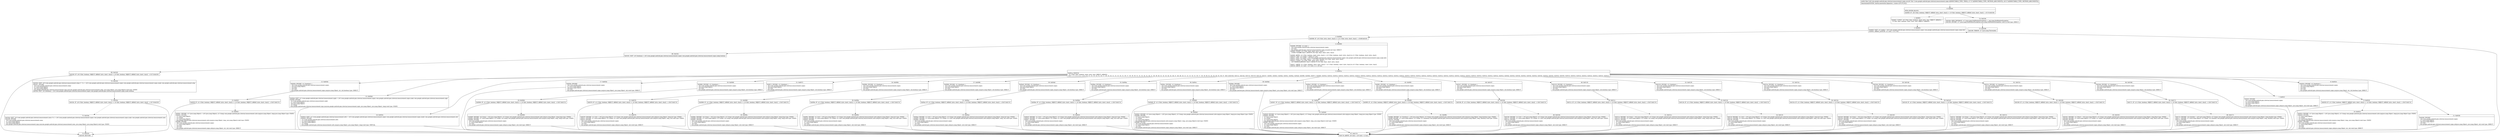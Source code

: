 digraph "CFG forcom.google.android.gms.internal.measurement.zzgm.zzc(Ljava\/lang\/Object;Ljava\/lang\/Object;)V" {
Node_0 [shape=record,label="{0\:\ 0x0000|MTH_ENTER_BLOCK\l|0x0000: IF  (r8 I:?[int, boolean, OBJECT, ARRAY, byte, short, char]) == (0 ?[int, boolean, OBJECT, ARRAY, byte, short, char])  \-\> B:74:0x0194 \l}"];
Node_1 [shape=record,label="{1\:\ 0x0002|0x0002: CONST  (r0 I:?[int, float, boolean, short, byte, char, OBJECT, ARRAY]) = \l  (0 ?[int, float, boolean, short, byte, char, OBJECT, ARRAY])\l \l}"];
Node_2 [shape=record,label="{2\:\ 0x0003|0x0003: IGET  (r1 I:int[]) = (r6 I:com.google.android.gms.internal.measurement.zzgm) com.google.android.gms.internal.measurement.zzgm.zzakj int[] \l0x0005: ARRAY_LENGTH  (r1 I:int) = (r1 I:?[]) \l}"];
Node_3 [shape=record,label="{3\:\ 0x0006|0x0006: IF  (r0 I:?[int, byte, short, char]) \>= (r1 I:?[int, byte, short, char])  \-\> B:68:0x0181 \l}"];
Node_4 [shape=record,label="{4\:\ 0x0008|0x0008: INVOKE  (r1 I:int) = \l  (r6 I:com.google.android.gms.internal.measurement.zzgm)\l  (r0 I:int)\l com.google.android.gms.internal.measurement.zzgm.zzca(int):int type: DIRECT \l0x000c: CONST  (r2 I:?[int, float, short, byte, char]) = \l  (1048575(0xfffff, float:1.469367E\-39) ?[int, float, short, byte, char])\l \l0x000f: ARITH  (r2 I:?[int, boolean, short, byte, char]) = (r2 I:?[int, boolean, short, byte, char]) & (r1 I:?[int, boolean, short, byte, char]) \l0x0010: CAST  (r2 I:long) = (long) (r2 I:int) \l0x0011: IGET  (r4 I:int[]) = (r6 I:com.google.android.gms.internal.measurement.zzgm) com.google.android.gms.internal.measurement.zzgm.zzakj int[] \l0x0013: AGET  (r4 I:?[int, float]) = (r4 I:?[int, float][]), (r0 I:?[int, short, byte, char]) \l0x0015: CONST  (r5 I:?[int, float, short, byte, char]) = \l  (267386880(0xff00000, float:2.3665827E\-29) ?[int, float, short, byte, char])\l \l0x0017: ARITH  (r1 I:?[int, boolean, short, byte, char]) = (r1 I:?[int, boolean, short, byte, char]) & (r5 I:?[int, boolean, short, byte, char]) \l0x0018: ARITH  (r1 I:int) = (r1 I:int) \>\>\> (20 int) \l}"];
Node_5 [shape=record,label="{5\:\ 0x001a|0x001a: SWITCH  \l  (r1 I:?[int, float, boolean, short, byte, char, OBJECT, ARRAY])\l k:[0, 1, 2, 3, 4, 5, 6, 7, 8, 9, 10, 11, 12, 13, 14, 15, 16, 17, 18, 19, 20, 21, 22, 23, 24, 25, 26, 27, 28, 29, 30, 31, 32, 33, 34, 35, 36, 37, 38, 39, 40, 41, 42, 43, 44, 45, 46, 47, 48, 49, 50, 51, 52, 53, 54, 55, 56, 57, 58, 59, 60, 61, 62, 63, 64, 65, 66, 67, 68] t:[0x016d, 0x015c, 0x014b, 0x013a, 0x0129, 0x0118, 0x0107, 0x00f5, 0x00e3, 0x00de, 0x00cc, 0x00ba, 0x00a8, 0x0096, 0x0084, 0x0072, 0x0060, 0x005b, 0x0054, 0x0054, 0x0054, 0x0054, 0x0054, 0x0054, 0x0054, 0x0054, 0x0054, 0x0054, 0x0054, 0x0054, 0x0054, 0x0054, 0x0054, 0x0054, 0x0054, 0x0054, 0x0054, 0x0054, 0x0054, 0x0054, 0x0054, 0x0054, 0x0054, 0x0054, 0x0054, 0x0054, 0x0054, 0x0054, 0x0054, 0x0054, 0x004d, 0x003b, 0x003b, 0x003b, 0x003b, 0x003b, 0x003b, 0x003b, 0x003b, 0x003b, 0x0036, 0x0024, 0x0024, 0x0024, 0x0024, 0x0024, 0x0024, 0x0024, 0x001f] \l}"];
Node_7 [shape=record,label="{7\:\ 0x001f|0x001f: INVOKE  \l  (r6 I:com.google.android.gms.internal.measurement.zzgm)\l  (r7 I:java.lang.Object)\l  (r8 I:java.lang.Object)\l  (r0 I:int)\l com.google.android.gms.internal.measurement.zzgm.zzb(java.lang.Object, java.lang.Object, int):void type: DIRECT \l}"];
Node_8 [shape=record,label="{8\:\ 0x0024|0x0024: INVOKE  (r1 I:boolean) = \l  (r6 I:com.google.android.gms.internal.measurement.zzgm)\l  (r8 I:java.lang.Object)\l  (r4 I:int)\l  (r0 I:int)\l com.google.android.gms.internal.measurement.zzgm.zza(java.lang.Object, int, int):boolean type: DIRECT \l}"];
Node_9 [shape=record,label="{9\:\ 0x0028|0x0028: IF  (r1 I:?[int, boolean, OBJECT, ARRAY, byte, short, char]) == (0 ?[int, boolean, OBJECT, ARRAY, byte, short, char])  \-\> B:67:0x017d \l}"];
Node_10 [shape=record,label="{10\:\ 0x002a|0x002a: INVOKE  (r1 I:java.lang.Object) = (r8 I:java.lang.Object), (r2 I:long) com.google.android.gms.internal.measurement.zzhv.zzp(java.lang.Object, long):java.lang.Object type: STATIC \l0x002e: INVOKE  \l  (r7 I:java.lang.Object)\l  (r2 I:long)\l  (r1 I:java.lang.Object)\l com.google.android.gms.internal.measurement.zzhv.zza(java.lang.Object, long, java.lang.Object):void type: STATIC \l0x0031: INVOKE  \l  (r6 I:com.google.android.gms.internal.measurement.zzgm)\l  (r7 I:java.lang.Object)\l  (r4 I:int)\l  (r0 I:int)\l com.google.android.gms.internal.measurement.zzgm.zzb(java.lang.Object, int, int):void type: DIRECT \l}"];
Node_11 [shape=record,label="{11\:\ 0x0036|0x0036: INVOKE  \l  (r6 I:com.google.android.gms.internal.measurement.zzgm)\l  (r7 I:java.lang.Object)\l  (r8 I:java.lang.Object)\l  (r0 I:int)\l com.google.android.gms.internal.measurement.zzgm.zzb(java.lang.Object, java.lang.Object, int):void type: DIRECT \l}"];
Node_12 [shape=record,label="{12\:\ 0x003b|0x003b: INVOKE  (r1 I:boolean) = \l  (r6 I:com.google.android.gms.internal.measurement.zzgm)\l  (r8 I:java.lang.Object)\l  (r4 I:int)\l  (r0 I:int)\l com.google.android.gms.internal.measurement.zzgm.zza(java.lang.Object, int, int):boolean type: DIRECT \l}"];
Node_13 [shape=record,label="{13\:\ 0x003f|0x003f: IF  (r1 I:?[int, boolean, OBJECT, ARRAY, byte, short, char]) == (0 ?[int, boolean, OBJECT, ARRAY, byte, short, char])  \-\> B:67:0x017d \l}"];
Node_14 [shape=record,label="{14\:\ 0x0041|0x0041: INVOKE  (r1 I:java.lang.Object) = (r8 I:java.lang.Object), (r2 I:long) com.google.android.gms.internal.measurement.zzhv.zzp(java.lang.Object, long):java.lang.Object type: STATIC \l0x0045: INVOKE  \l  (r7 I:java.lang.Object)\l  (r2 I:long)\l  (r1 I:java.lang.Object)\l com.google.android.gms.internal.measurement.zzhv.zza(java.lang.Object, long, java.lang.Object):void type: STATIC \l0x0048: INVOKE  \l  (r6 I:com.google.android.gms.internal.measurement.zzgm)\l  (r7 I:java.lang.Object)\l  (r4 I:int)\l  (r0 I:int)\l com.google.android.gms.internal.measurement.zzgm.zzb(java.lang.Object, int, int):void type: DIRECT \l}"];
Node_15 [shape=record,label="{15\:\ 0x004d|0x004d: IGET  (r1 I:com.google.android.gms.internal.measurement.zzgb) = (r6 I:com.google.android.gms.internal.measurement.zzgm) com.google.android.gms.internal.measurement.zzgm.zzakz com.google.android.gms.internal.measurement.zzgb \l0x004f: INVOKE  \l  (r1 I:com.google.android.gms.internal.measurement.zzgb)\l  (r7 I:java.lang.Object)\l  (r8 I:java.lang.Object)\l  (r2 I:long)\l com.google.android.gms.internal.measurement.zzgz.zza(com.google.android.gms.internal.measurement.zzgb, java.lang.Object, java.lang.Object, long):void type: STATIC \l}"];
Node_16 [shape=record,label="{16\:\ 0x0054|0x0054: IGET  (r1 I:com.google.android.gms.internal.measurement.zzfs) = (r6 I:com.google.android.gms.internal.measurement.zzgm) com.google.android.gms.internal.measurement.zzgm.zzakw com.google.android.gms.internal.measurement.zzfs \l0x0056: INVOKE  \l  (r1 I:com.google.android.gms.internal.measurement.zzfs)\l  (r7 I:java.lang.Object)\l  (r8 I:java.lang.Object)\l  (r2 I:long)\l com.google.android.gms.internal.measurement.zzfs.zza(java.lang.Object, java.lang.Object, long):void type: VIRTUAL \l}"];
Node_17 [shape=record,label="{17\:\ 0x005b|0x005b: INVOKE  \l  (r6 I:com.google.android.gms.internal.measurement.zzgm)\l  (r7 I:java.lang.Object)\l  (r8 I:java.lang.Object)\l  (r0 I:int)\l com.google.android.gms.internal.measurement.zzgm.zza(java.lang.Object, java.lang.Object, int):void type: DIRECT \l}"];
Node_18 [shape=record,label="{18\:\ 0x0060|0x0060: INVOKE  (r1 I:boolean) = \l  (r6 I:com.google.android.gms.internal.measurement.zzgm)\l  (r8 I:java.lang.Object)\l  (r0 I:int)\l com.google.android.gms.internal.measurement.zzgm.zza(java.lang.Object, int):boolean type: DIRECT \l}"];
Node_19 [shape=record,label="{19\:\ 0x0064|0x0064: IF  (r1 I:?[int, boolean, OBJECT, ARRAY, byte, short, char]) == (0 ?[int, boolean, OBJECT, ARRAY, byte, short, char])  \-\> B:67:0x017d \l}"];
Node_20 [shape=record,label="{20\:\ 0x0066|0x0066: INVOKE  (r4 I:long) = (r8 I:java.lang.Object), (r2 I:long) com.google.android.gms.internal.measurement.zzhv.zzl(java.lang.Object, long):long type: STATIC \l0x006a: INVOKE  (r7 I:java.lang.Object), (r2 I:long), (r4 I:long) com.google.android.gms.internal.measurement.zzhv.zza(java.lang.Object, long, long):void type: STATIC \l0x006d: INVOKE  \l  (r6 I:com.google.android.gms.internal.measurement.zzgm)\l  (r7 I:java.lang.Object)\l  (r0 I:int)\l com.google.android.gms.internal.measurement.zzgm.zzb(java.lang.Object, int):void type: DIRECT \l}"];
Node_21 [shape=record,label="{21\:\ 0x0072|0x0072: INVOKE  (r1 I:boolean) = \l  (r6 I:com.google.android.gms.internal.measurement.zzgm)\l  (r8 I:java.lang.Object)\l  (r0 I:int)\l com.google.android.gms.internal.measurement.zzgm.zza(java.lang.Object, int):boolean type: DIRECT \l}"];
Node_22 [shape=record,label="{22\:\ 0x0076|0x0076: IF  (r1 I:?[int, boolean, OBJECT, ARRAY, byte, short, char]) == (0 ?[int, boolean, OBJECT, ARRAY, byte, short, char])  \-\> B:67:0x017d \l}"];
Node_23 [shape=record,label="{23\:\ 0x0078|0x0078: INVOKE  (r1 I:int) = (r8 I:java.lang.Object), (r2 I:long) com.google.android.gms.internal.measurement.zzhv.zzk(java.lang.Object, long):int type: STATIC \l0x007c: INVOKE  (r7 I:java.lang.Object), (r2 I:long), (r1 I:int) com.google.android.gms.internal.measurement.zzhv.zzb(java.lang.Object, long, int):void type: STATIC \l0x007f: INVOKE  \l  (r6 I:com.google.android.gms.internal.measurement.zzgm)\l  (r7 I:java.lang.Object)\l  (r0 I:int)\l com.google.android.gms.internal.measurement.zzgm.zzb(java.lang.Object, int):void type: DIRECT \l}"];
Node_24 [shape=record,label="{24\:\ 0x0084|0x0084: INVOKE  (r1 I:boolean) = \l  (r6 I:com.google.android.gms.internal.measurement.zzgm)\l  (r8 I:java.lang.Object)\l  (r0 I:int)\l com.google.android.gms.internal.measurement.zzgm.zza(java.lang.Object, int):boolean type: DIRECT \l}"];
Node_25 [shape=record,label="{25\:\ 0x0088|0x0088: IF  (r1 I:?[int, boolean, OBJECT, ARRAY, byte, short, char]) == (0 ?[int, boolean, OBJECT, ARRAY, byte, short, char])  \-\> B:67:0x017d \l}"];
Node_26 [shape=record,label="{26\:\ 0x008a|0x008a: INVOKE  (r4 I:long) = (r8 I:java.lang.Object), (r2 I:long) com.google.android.gms.internal.measurement.zzhv.zzl(java.lang.Object, long):long type: STATIC \l0x008e: INVOKE  (r7 I:java.lang.Object), (r2 I:long), (r4 I:long) com.google.android.gms.internal.measurement.zzhv.zza(java.lang.Object, long, long):void type: STATIC \l0x0091: INVOKE  \l  (r6 I:com.google.android.gms.internal.measurement.zzgm)\l  (r7 I:java.lang.Object)\l  (r0 I:int)\l com.google.android.gms.internal.measurement.zzgm.zzb(java.lang.Object, int):void type: DIRECT \l}"];
Node_27 [shape=record,label="{27\:\ 0x0096|0x0096: INVOKE  (r1 I:boolean) = \l  (r6 I:com.google.android.gms.internal.measurement.zzgm)\l  (r8 I:java.lang.Object)\l  (r0 I:int)\l com.google.android.gms.internal.measurement.zzgm.zza(java.lang.Object, int):boolean type: DIRECT \l}"];
Node_28 [shape=record,label="{28\:\ 0x009a|0x009a: IF  (r1 I:?[int, boolean, OBJECT, ARRAY, byte, short, char]) == (0 ?[int, boolean, OBJECT, ARRAY, byte, short, char])  \-\> B:67:0x017d \l}"];
Node_29 [shape=record,label="{29\:\ 0x009c|0x009c: INVOKE  (r1 I:int) = (r8 I:java.lang.Object), (r2 I:long) com.google.android.gms.internal.measurement.zzhv.zzk(java.lang.Object, long):int type: STATIC \l0x00a0: INVOKE  (r7 I:java.lang.Object), (r2 I:long), (r1 I:int) com.google.android.gms.internal.measurement.zzhv.zzb(java.lang.Object, long, int):void type: STATIC \l0x00a3: INVOKE  \l  (r6 I:com.google.android.gms.internal.measurement.zzgm)\l  (r7 I:java.lang.Object)\l  (r0 I:int)\l com.google.android.gms.internal.measurement.zzgm.zzb(java.lang.Object, int):void type: DIRECT \l}"];
Node_30 [shape=record,label="{30\:\ 0x00a8|0x00a8: INVOKE  (r1 I:boolean) = \l  (r6 I:com.google.android.gms.internal.measurement.zzgm)\l  (r8 I:java.lang.Object)\l  (r0 I:int)\l com.google.android.gms.internal.measurement.zzgm.zza(java.lang.Object, int):boolean type: DIRECT \l}"];
Node_31 [shape=record,label="{31\:\ 0x00ac|0x00ac: IF  (r1 I:?[int, boolean, OBJECT, ARRAY, byte, short, char]) == (0 ?[int, boolean, OBJECT, ARRAY, byte, short, char])  \-\> B:67:0x017d \l}"];
Node_32 [shape=record,label="{32\:\ 0x00ae|0x00ae: INVOKE  (r1 I:int) = (r8 I:java.lang.Object), (r2 I:long) com.google.android.gms.internal.measurement.zzhv.zzk(java.lang.Object, long):int type: STATIC \l0x00b2: INVOKE  (r7 I:java.lang.Object), (r2 I:long), (r1 I:int) com.google.android.gms.internal.measurement.zzhv.zzb(java.lang.Object, long, int):void type: STATIC \l0x00b5: INVOKE  \l  (r6 I:com.google.android.gms.internal.measurement.zzgm)\l  (r7 I:java.lang.Object)\l  (r0 I:int)\l com.google.android.gms.internal.measurement.zzgm.zzb(java.lang.Object, int):void type: DIRECT \l}"];
Node_33 [shape=record,label="{33\:\ 0x00ba|0x00ba: INVOKE  (r1 I:boolean) = \l  (r6 I:com.google.android.gms.internal.measurement.zzgm)\l  (r8 I:java.lang.Object)\l  (r0 I:int)\l com.google.android.gms.internal.measurement.zzgm.zza(java.lang.Object, int):boolean type: DIRECT \l}"];
Node_34 [shape=record,label="{34\:\ 0x00be|0x00be: IF  (r1 I:?[int, boolean, OBJECT, ARRAY, byte, short, char]) == (0 ?[int, boolean, OBJECT, ARRAY, byte, short, char])  \-\> B:67:0x017d \l}"];
Node_35 [shape=record,label="{35\:\ 0x00c0|0x00c0: INVOKE  (r1 I:int) = (r8 I:java.lang.Object), (r2 I:long) com.google.android.gms.internal.measurement.zzhv.zzk(java.lang.Object, long):int type: STATIC \l0x00c4: INVOKE  (r7 I:java.lang.Object), (r2 I:long), (r1 I:int) com.google.android.gms.internal.measurement.zzhv.zzb(java.lang.Object, long, int):void type: STATIC \l0x00c7: INVOKE  \l  (r6 I:com.google.android.gms.internal.measurement.zzgm)\l  (r7 I:java.lang.Object)\l  (r0 I:int)\l com.google.android.gms.internal.measurement.zzgm.zzb(java.lang.Object, int):void type: DIRECT \l}"];
Node_36 [shape=record,label="{36\:\ 0x00cc|0x00cc: INVOKE  (r1 I:boolean) = \l  (r6 I:com.google.android.gms.internal.measurement.zzgm)\l  (r8 I:java.lang.Object)\l  (r0 I:int)\l com.google.android.gms.internal.measurement.zzgm.zza(java.lang.Object, int):boolean type: DIRECT \l}"];
Node_37 [shape=record,label="{37\:\ 0x00d0|0x00d0: IF  (r1 I:?[int, boolean, OBJECT, ARRAY, byte, short, char]) == (0 ?[int, boolean, OBJECT, ARRAY, byte, short, char])  \-\> B:67:0x017d \l}"];
Node_38 [shape=record,label="{38\:\ 0x00d2|0x00d2: INVOKE  (r1 I:java.lang.Object) = (r8 I:java.lang.Object), (r2 I:long) com.google.android.gms.internal.measurement.zzhv.zzp(java.lang.Object, long):java.lang.Object type: STATIC \l0x00d6: INVOKE  \l  (r7 I:java.lang.Object)\l  (r2 I:long)\l  (r1 I:java.lang.Object)\l com.google.android.gms.internal.measurement.zzhv.zza(java.lang.Object, long, java.lang.Object):void type: STATIC \l0x00d9: INVOKE  \l  (r6 I:com.google.android.gms.internal.measurement.zzgm)\l  (r7 I:java.lang.Object)\l  (r0 I:int)\l com.google.android.gms.internal.measurement.zzgm.zzb(java.lang.Object, int):void type: DIRECT \l}"];
Node_39 [shape=record,label="{39\:\ 0x00de|0x00de: INVOKE  \l  (r6 I:com.google.android.gms.internal.measurement.zzgm)\l  (r7 I:java.lang.Object)\l  (r8 I:java.lang.Object)\l  (r0 I:int)\l com.google.android.gms.internal.measurement.zzgm.zza(java.lang.Object, java.lang.Object, int):void type: DIRECT \l}"];
Node_40 [shape=record,label="{40\:\ 0x00e3|0x00e3: INVOKE  (r1 I:boolean) = \l  (r6 I:com.google.android.gms.internal.measurement.zzgm)\l  (r8 I:java.lang.Object)\l  (r0 I:int)\l com.google.android.gms.internal.measurement.zzgm.zza(java.lang.Object, int):boolean type: DIRECT \l}"];
Node_41 [shape=record,label="{41\:\ 0x00e7|0x00e7: IF  (r1 I:?[int, boolean, OBJECT, ARRAY, byte, short, char]) == (0 ?[int, boolean, OBJECT, ARRAY, byte, short, char])  \-\> B:67:0x017d \l}"];
Node_42 [shape=record,label="{42\:\ 0x00e9|0x00e9: INVOKE  (r1 I:java.lang.Object) = (r8 I:java.lang.Object), (r2 I:long) com.google.android.gms.internal.measurement.zzhv.zzp(java.lang.Object, long):java.lang.Object type: STATIC \l0x00ed: INVOKE  \l  (r7 I:java.lang.Object)\l  (r2 I:long)\l  (r1 I:java.lang.Object)\l com.google.android.gms.internal.measurement.zzhv.zza(java.lang.Object, long, java.lang.Object):void type: STATIC \l0x00f0: INVOKE  \l  (r6 I:com.google.android.gms.internal.measurement.zzgm)\l  (r7 I:java.lang.Object)\l  (r0 I:int)\l com.google.android.gms.internal.measurement.zzgm.zzb(java.lang.Object, int):void type: DIRECT \l}"];
Node_43 [shape=record,label="{43\:\ 0x00f5|0x00f5: INVOKE  (r1 I:boolean) = \l  (r6 I:com.google.android.gms.internal.measurement.zzgm)\l  (r8 I:java.lang.Object)\l  (r0 I:int)\l com.google.android.gms.internal.measurement.zzgm.zza(java.lang.Object, int):boolean type: DIRECT \l}"];
Node_44 [shape=record,label="{44\:\ 0x00f9|0x00f9: IF  (r1 I:?[int, boolean, OBJECT, ARRAY, byte, short, char]) == (0 ?[int, boolean, OBJECT, ARRAY, byte, short, char])  \-\> B:67:0x017d \l}"];
Node_45 [shape=record,label="{45\:\ 0x00fb|0x00fb: INVOKE  (r1 I:boolean) = (r8 I:java.lang.Object), (r2 I:long) com.google.android.gms.internal.measurement.zzhv.zzm(java.lang.Object, long):boolean type: STATIC \l0x00ff: INVOKE  (r7 I:java.lang.Object), (r2 I:long), (r1 I:boolean) com.google.android.gms.internal.measurement.zzhv.zza(java.lang.Object, long, boolean):void type: STATIC \l0x0102: INVOKE  \l  (r6 I:com.google.android.gms.internal.measurement.zzgm)\l  (r7 I:java.lang.Object)\l  (r0 I:int)\l com.google.android.gms.internal.measurement.zzgm.zzb(java.lang.Object, int):void type: DIRECT \l}"];
Node_46 [shape=record,label="{46\:\ 0x0107|0x0107: INVOKE  (r1 I:boolean) = \l  (r6 I:com.google.android.gms.internal.measurement.zzgm)\l  (r8 I:java.lang.Object)\l  (r0 I:int)\l com.google.android.gms.internal.measurement.zzgm.zza(java.lang.Object, int):boolean type: DIRECT \l}"];
Node_47 [shape=record,label="{47\:\ 0x010b|0x010b: IF  (r1 I:?[int, boolean, OBJECT, ARRAY, byte, short, char]) == (0 ?[int, boolean, OBJECT, ARRAY, byte, short, char])  \-\> B:67:0x017d \l}"];
Node_48 [shape=record,label="{48\:\ 0x010d|0x010d: INVOKE  (r1 I:int) = (r8 I:java.lang.Object), (r2 I:long) com.google.android.gms.internal.measurement.zzhv.zzk(java.lang.Object, long):int type: STATIC \l0x0111: INVOKE  (r7 I:java.lang.Object), (r2 I:long), (r1 I:int) com.google.android.gms.internal.measurement.zzhv.zzb(java.lang.Object, long, int):void type: STATIC \l0x0114: INVOKE  \l  (r6 I:com.google.android.gms.internal.measurement.zzgm)\l  (r7 I:java.lang.Object)\l  (r0 I:int)\l com.google.android.gms.internal.measurement.zzgm.zzb(java.lang.Object, int):void type: DIRECT \l}"];
Node_49 [shape=record,label="{49\:\ 0x0118|0x0118: INVOKE  (r1 I:boolean) = \l  (r6 I:com.google.android.gms.internal.measurement.zzgm)\l  (r8 I:java.lang.Object)\l  (r0 I:int)\l com.google.android.gms.internal.measurement.zzgm.zza(java.lang.Object, int):boolean type: DIRECT \l}"];
Node_50 [shape=record,label="{50\:\ 0x011c|0x011c: IF  (r1 I:?[int, boolean, OBJECT, ARRAY, byte, short, char]) == (0 ?[int, boolean, OBJECT, ARRAY, byte, short, char])  \-\> B:67:0x017d \l}"];
Node_51 [shape=record,label="{51\:\ 0x011e|0x011e: INVOKE  (r4 I:long) = (r8 I:java.lang.Object), (r2 I:long) com.google.android.gms.internal.measurement.zzhv.zzl(java.lang.Object, long):long type: STATIC \l0x0122: INVOKE  (r7 I:java.lang.Object), (r2 I:long), (r4 I:long) com.google.android.gms.internal.measurement.zzhv.zza(java.lang.Object, long, long):void type: STATIC \l0x0125: INVOKE  \l  (r6 I:com.google.android.gms.internal.measurement.zzgm)\l  (r7 I:java.lang.Object)\l  (r0 I:int)\l com.google.android.gms.internal.measurement.zzgm.zzb(java.lang.Object, int):void type: DIRECT \l}"];
Node_52 [shape=record,label="{52\:\ 0x0129|0x0129: INVOKE  (r1 I:boolean) = \l  (r6 I:com.google.android.gms.internal.measurement.zzgm)\l  (r8 I:java.lang.Object)\l  (r0 I:int)\l com.google.android.gms.internal.measurement.zzgm.zza(java.lang.Object, int):boolean type: DIRECT \l}"];
Node_53 [shape=record,label="{53\:\ 0x012d|0x012d: IF  (r1 I:?[int, boolean, OBJECT, ARRAY, byte, short, char]) == (0 ?[int, boolean, OBJECT, ARRAY, byte, short, char])  \-\> B:67:0x017d \l}"];
Node_54 [shape=record,label="{54\:\ 0x012f|0x012f: INVOKE  (r1 I:int) = (r8 I:java.lang.Object), (r2 I:long) com.google.android.gms.internal.measurement.zzhv.zzk(java.lang.Object, long):int type: STATIC \l0x0133: INVOKE  (r7 I:java.lang.Object), (r2 I:long), (r1 I:int) com.google.android.gms.internal.measurement.zzhv.zzb(java.lang.Object, long, int):void type: STATIC \l0x0136: INVOKE  \l  (r6 I:com.google.android.gms.internal.measurement.zzgm)\l  (r7 I:java.lang.Object)\l  (r0 I:int)\l com.google.android.gms.internal.measurement.zzgm.zzb(java.lang.Object, int):void type: DIRECT \l}"];
Node_55 [shape=record,label="{55\:\ 0x013a|0x013a: INVOKE  (r1 I:boolean) = \l  (r6 I:com.google.android.gms.internal.measurement.zzgm)\l  (r8 I:java.lang.Object)\l  (r0 I:int)\l com.google.android.gms.internal.measurement.zzgm.zza(java.lang.Object, int):boolean type: DIRECT \l}"];
Node_56 [shape=record,label="{56\:\ 0x013e|0x013e: IF  (r1 I:?[int, boolean, OBJECT, ARRAY, byte, short, char]) == (0 ?[int, boolean, OBJECT, ARRAY, byte, short, char])  \-\> B:67:0x017d \l}"];
Node_57 [shape=record,label="{57\:\ 0x0140|0x0140: INVOKE  (r4 I:long) = (r8 I:java.lang.Object), (r2 I:long) com.google.android.gms.internal.measurement.zzhv.zzl(java.lang.Object, long):long type: STATIC \l0x0144: INVOKE  (r7 I:java.lang.Object), (r2 I:long), (r4 I:long) com.google.android.gms.internal.measurement.zzhv.zza(java.lang.Object, long, long):void type: STATIC \l0x0147: INVOKE  \l  (r6 I:com.google.android.gms.internal.measurement.zzgm)\l  (r7 I:java.lang.Object)\l  (r0 I:int)\l com.google.android.gms.internal.measurement.zzgm.zzb(java.lang.Object, int):void type: DIRECT \l}"];
Node_58 [shape=record,label="{58\:\ 0x014b|0x014b: INVOKE  (r1 I:boolean) = \l  (r6 I:com.google.android.gms.internal.measurement.zzgm)\l  (r8 I:java.lang.Object)\l  (r0 I:int)\l com.google.android.gms.internal.measurement.zzgm.zza(java.lang.Object, int):boolean type: DIRECT \l}"];
Node_59 [shape=record,label="{59\:\ 0x014f|0x014f: IF  (r1 I:?[int, boolean, OBJECT, ARRAY, byte, short, char]) == (0 ?[int, boolean, OBJECT, ARRAY, byte, short, char])  \-\> B:67:0x017d \l}"];
Node_60 [shape=record,label="{60\:\ 0x0151|0x0151: INVOKE  (r4 I:long) = (r8 I:java.lang.Object), (r2 I:long) com.google.android.gms.internal.measurement.zzhv.zzl(java.lang.Object, long):long type: STATIC \l0x0155: INVOKE  (r7 I:java.lang.Object), (r2 I:long), (r4 I:long) com.google.android.gms.internal.measurement.zzhv.zza(java.lang.Object, long, long):void type: STATIC \l0x0158: INVOKE  \l  (r6 I:com.google.android.gms.internal.measurement.zzgm)\l  (r7 I:java.lang.Object)\l  (r0 I:int)\l com.google.android.gms.internal.measurement.zzgm.zzb(java.lang.Object, int):void type: DIRECT \l}"];
Node_61 [shape=record,label="{61\:\ 0x015c|0x015c: INVOKE  (r1 I:boolean) = \l  (r6 I:com.google.android.gms.internal.measurement.zzgm)\l  (r8 I:java.lang.Object)\l  (r0 I:int)\l com.google.android.gms.internal.measurement.zzgm.zza(java.lang.Object, int):boolean type: DIRECT \l}"];
Node_62 [shape=record,label="{62\:\ 0x0160|0x0160: IF  (r1 I:?[int, boolean, OBJECT, ARRAY, byte, short, char]) == (0 ?[int, boolean, OBJECT, ARRAY, byte, short, char])  \-\> B:67:0x017d \l}"];
Node_63 [shape=record,label="{63\:\ 0x0162|0x0162: INVOKE  (r1 I:float) = (r8 I:java.lang.Object), (r2 I:long) com.google.android.gms.internal.measurement.zzhv.zzn(java.lang.Object, long):float type: STATIC \l0x0166: INVOKE  (r7 I:java.lang.Object), (r2 I:long), (r1 I:float) com.google.android.gms.internal.measurement.zzhv.zza(java.lang.Object, long, float):void type: STATIC \l0x0169: INVOKE  \l  (r6 I:com.google.android.gms.internal.measurement.zzgm)\l  (r7 I:java.lang.Object)\l  (r0 I:int)\l com.google.android.gms.internal.measurement.zzgm.zzb(java.lang.Object, int):void type: DIRECT \l}"];
Node_64 [shape=record,label="{64\:\ 0x016d|0x016d: INVOKE  (r1 I:boolean) = \l  (r6 I:com.google.android.gms.internal.measurement.zzgm)\l  (r8 I:java.lang.Object)\l  (r0 I:int)\l com.google.android.gms.internal.measurement.zzgm.zza(java.lang.Object, int):boolean type: DIRECT \l}"];
Node_65 [shape=record,label="{65\:\ 0x0171|0x0171: IF  (r1 I:?[int, boolean, OBJECT, ARRAY, byte, short, char]) == (0 ?[int, boolean, OBJECT, ARRAY, byte, short, char])  \-\> B:67:0x017d \l}"];
Node_66 [shape=record,label="{66\:\ 0x0173|0x0173: INVOKE  (r4 I:double) = (r8 I:java.lang.Object), (r2 I:long) com.google.android.gms.internal.measurement.zzhv.zzo(java.lang.Object, long):double type: STATIC \l0x0177: INVOKE  (r7 I:java.lang.Object), (r2 I:long), (r4 I:double) com.google.android.gms.internal.measurement.zzhv.zza(java.lang.Object, long, double):void type: STATIC \l0x017a: INVOKE  \l  (r6 I:com.google.android.gms.internal.measurement.zzgm)\l  (r7 I:java.lang.Object)\l  (r0 I:int)\l com.google.android.gms.internal.measurement.zzgm.zzb(java.lang.Object, int):void type: DIRECT \l}"];
Node_67 [shape=record,label="{67\:\ 0x017d|0x017d: ARITH  (r0 I:int) = (r0 I:int) + (3 int) \l}"];
Node_68 [shape=record,label="{68\:\ 0x0181|0x0181: IGET  (r0 I:boolean) = (r6 I:com.google.android.gms.internal.measurement.zzgm) com.google.android.gms.internal.measurement.zzgm.zzakq boolean \l}"];
Node_69 [shape=record,label="{69\:\ 0x0183|0x0183: IF  (r0 I:?[int, boolean, OBJECT, ARRAY, byte, short, char]) != (0 ?[int, boolean, OBJECT, ARRAY, byte, short, char])  \-\> B:73:0x0193 \l}"];
Node_70 [shape=record,label="{70\:\ 0x0185|0x0185: IGET  (r0 I:com.google.android.gms.internal.measurement.zzhp\<?, ?\>) = (r6 I:com.google.android.gms.internal.measurement.zzgm) com.google.android.gms.internal.measurement.zzgm.zzakx com.google.android.gms.internal.measurement.zzhp \l0x0187: INVOKE  \l  (r0 I:com.google.android.gms.internal.measurement.zzhp)\l  (r7 I:java.lang.Object)\l  (r8 I:java.lang.Object)\l com.google.android.gms.internal.measurement.zzgz.zza(com.google.android.gms.internal.measurement.zzhp, java.lang.Object, java.lang.Object):void type: STATIC \l0x018a: IGET  (r0 I:boolean) = (r6 I:com.google.android.gms.internal.measurement.zzgm) com.google.android.gms.internal.measurement.zzgm.zzako boolean \l}"];
Node_71 [shape=record,label="{71\:\ 0x018c|0x018c: IF  (r0 I:?[int, boolean, OBJECT, ARRAY, byte, short, char]) == (0 ?[int, boolean, OBJECT, ARRAY, byte, short, char])  \-\> B:73:0x0193 \l}"];
Node_72 [shape=record,label="{72\:\ 0x018e|0x018e: IGET  (r0 I:com.google.android.gms.internal.measurement.zzen\<?\>) = (r6 I:com.google.android.gms.internal.measurement.zzgm) com.google.android.gms.internal.measurement.zzgm.zzaky com.google.android.gms.internal.measurement.zzen \l0x0190: INVOKE  \l  (r0 I:com.google.android.gms.internal.measurement.zzen)\l  (r7 I:java.lang.Object)\l  (r8 I:java.lang.Object)\l com.google.android.gms.internal.measurement.zzgz.zza(com.google.android.gms.internal.measurement.zzen, java.lang.Object, java.lang.Object):void type: STATIC \l}"];
Node_73 [shape=record,label="{73\:\ 0x0193|0x0193: RETURN   \l}"];
Node_74 [shape=record,label="{74\:\ 0x0194|0x0194: NEW_INSTANCE  (r7 I:java.lang.NullPointerException) =  java.lang.NullPointerException \l0x0196: INVOKE  (r7 I:java.lang.NullPointerException) java.lang.NullPointerException.\<init\>():void type: DIRECT \l}"];
Node_75 [shape=record,label="{75\:\ 0x0199|0x0199: THROW  (r7 I:java.lang.Throwable) \l}"];
MethodNode[shape=record,label="{public final void com.google.android.gms.internal.measurement.zzgm.zzc((r6 'this' I:com.google.android.gms.internal.measurement.zzgm A[IMMUTABLE_TYPE, THIS]), (r7 I:T A[IMMUTABLE_TYPE, METHOD_ARGUMENT]), (r8 I:T A[IMMUTABLE_TYPE, METHOD_ARGUMENT]))  | Annotation[SYSTEM, dalvik.annotation.Signature, \{value=[(TT;TT;)V]\}]\l}"];
MethodNode -> Node_0;
Node_0 -> Node_1[style=dashed];
Node_0 -> Node_74;
Node_1 -> Node_2;
Node_2 -> Node_3;
Node_3 -> Node_4[style=dashed];
Node_3 -> Node_68;
Node_4 -> Node_5;
Node_5 -> Node_7;
Node_5 -> Node_8;
Node_5 -> Node_11;
Node_5 -> Node_12;
Node_5 -> Node_15;
Node_5 -> Node_16;
Node_5 -> Node_17;
Node_5 -> Node_18;
Node_5 -> Node_21;
Node_5 -> Node_24;
Node_5 -> Node_27;
Node_5 -> Node_30;
Node_5 -> Node_33;
Node_5 -> Node_36;
Node_5 -> Node_39;
Node_5 -> Node_40;
Node_5 -> Node_43;
Node_5 -> Node_46;
Node_5 -> Node_49;
Node_5 -> Node_52;
Node_5 -> Node_55;
Node_5 -> Node_58;
Node_5 -> Node_61;
Node_5 -> Node_64;
Node_5 -> Node_67;
Node_7 -> Node_67;
Node_8 -> Node_9;
Node_9 -> Node_10[style=dashed];
Node_9 -> Node_67;
Node_10 -> Node_67;
Node_11 -> Node_67;
Node_12 -> Node_13;
Node_13 -> Node_14[style=dashed];
Node_13 -> Node_67;
Node_14 -> Node_67;
Node_15 -> Node_67;
Node_16 -> Node_67;
Node_17 -> Node_67;
Node_18 -> Node_19;
Node_19 -> Node_20[style=dashed];
Node_19 -> Node_67;
Node_20 -> Node_67;
Node_21 -> Node_22;
Node_22 -> Node_23[style=dashed];
Node_22 -> Node_67;
Node_23 -> Node_67;
Node_24 -> Node_25;
Node_25 -> Node_26[style=dashed];
Node_25 -> Node_67;
Node_26 -> Node_67;
Node_27 -> Node_28;
Node_28 -> Node_29[style=dashed];
Node_28 -> Node_67;
Node_29 -> Node_67;
Node_30 -> Node_31;
Node_31 -> Node_32[style=dashed];
Node_31 -> Node_67;
Node_32 -> Node_67;
Node_33 -> Node_34;
Node_34 -> Node_35[style=dashed];
Node_34 -> Node_67;
Node_35 -> Node_67;
Node_36 -> Node_37;
Node_37 -> Node_38[style=dashed];
Node_37 -> Node_67;
Node_38 -> Node_67;
Node_39 -> Node_67;
Node_40 -> Node_41;
Node_41 -> Node_42[style=dashed];
Node_41 -> Node_67;
Node_42 -> Node_67;
Node_43 -> Node_44;
Node_44 -> Node_45[style=dashed];
Node_44 -> Node_67;
Node_45 -> Node_67;
Node_46 -> Node_47;
Node_47 -> Node_48[style=dashed];
Node_47 -> Node_67;
Node_48 -> Node_67;
Node_49 -> Node_50;
Node_50 -> Node_51[style=dashed];
Node_50 -> Node_67;
Node_51 -> Node_67;
Node_52 -> Node_53;
Node_53 -> Node_54[style=dashed];
Node_53 -> Node_67;
Node_54 -> Node_67;
Node_55 -> Node_56;
Node_56 -> Node_57[style=dashed];
Node_56 -> Node_67;
Node_57 -> Node_67;
Node_58 -> Node_59;
Node_59 -> Node_60[style=dashed];
Node_59 -> Node_67;
Node_60 -> Node_67;
Node_61 -> Node_62;
Node_62 -> Node_63[style=dashed];
Node_62 -> Node_67;
Node_63 -> Node_67;
Node_64 -> Node_65;
Node_65 -> Node_66[style=dashed];
Node_65 -> Node_67;
Node_66 -> Node_67;
Node_67 -> Node_2;
Node_68 -> Node_69;
Node_69 -> Node_70[style=dashed];
Node_69 -> Node_73;
Node_70 -> Node_71;
Node_71 -> Node_72[style=dashed];
Node_71 -> Node_73;
Node_72 -> Node_73;
Node_74 -> Node_75;
}

